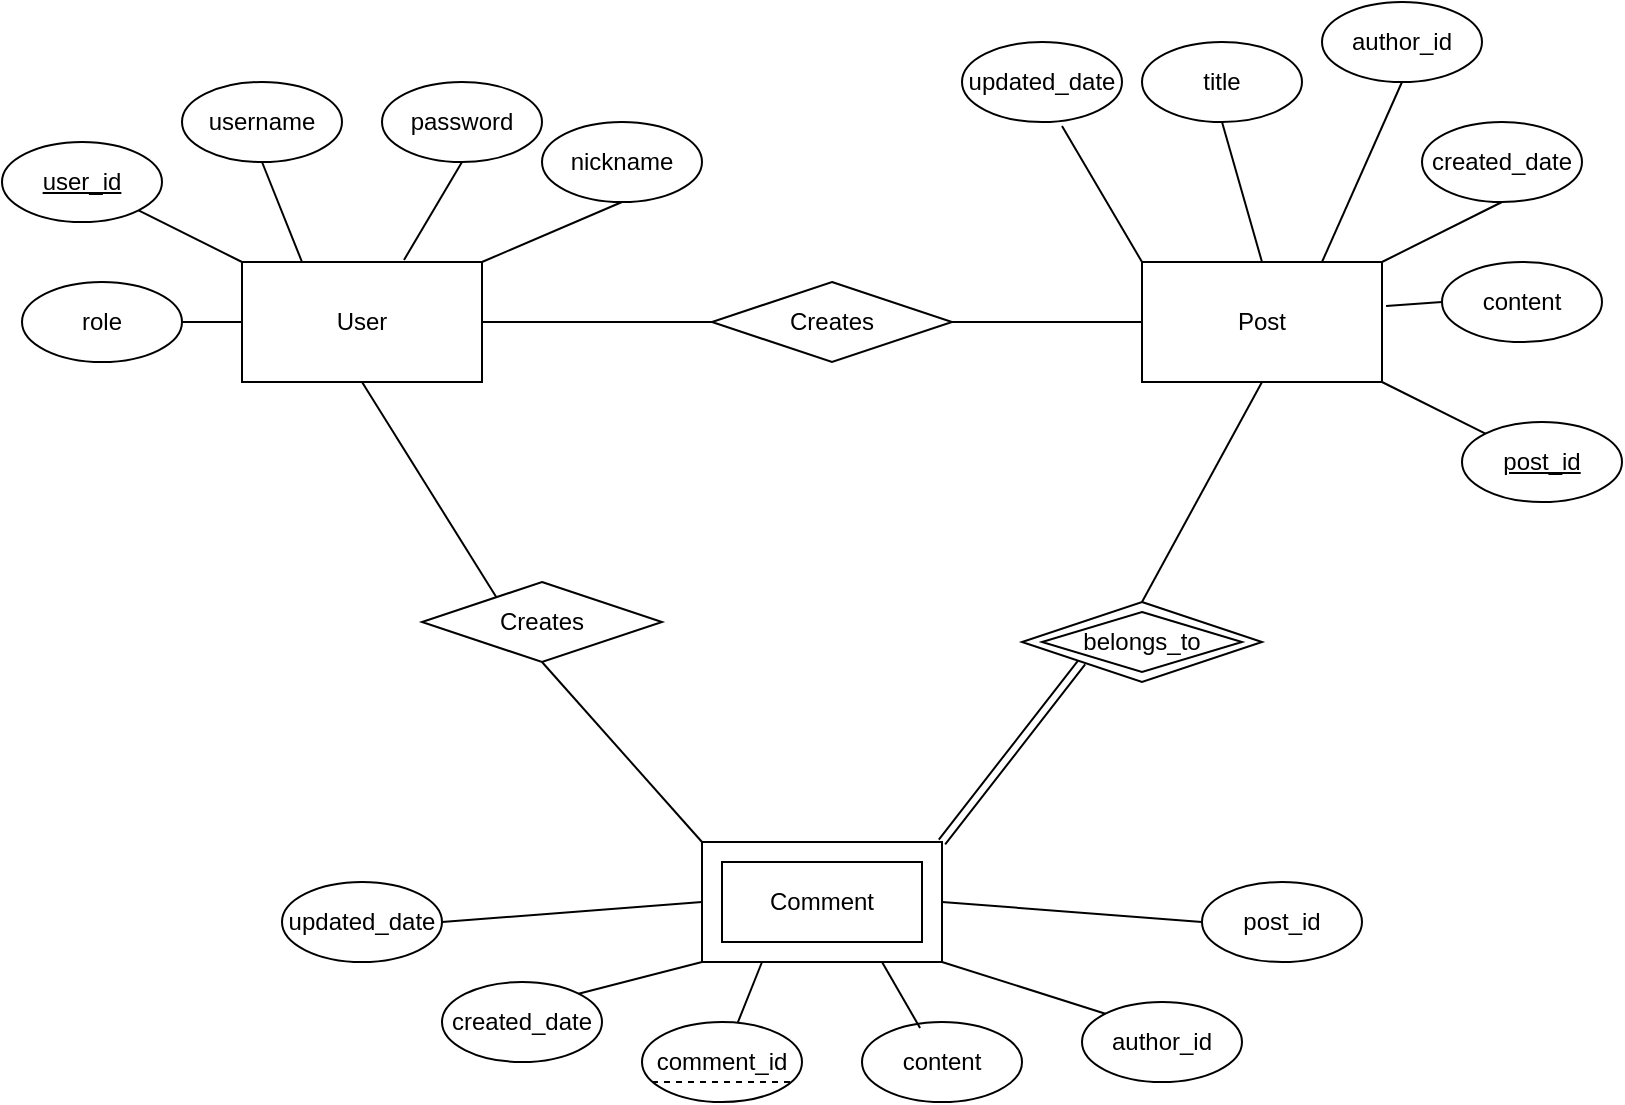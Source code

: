 <mxfile version="27.2.0">
  <diagram name="Page-1" id="tQwZoQfppgfRAFtWW1jW">
    <mxGraphModel dx="1018" dy="655" grid="1" gridSize="10" guides="1" tooltips="1" connect="1" arrows="1" fold="1" page="1" pageScale="1" pageWidth="850" pageHeight="1100" math="0" shadow="0">
      <root>
        <mxCell id="0" />
        <mxCell id="1" parent="0" />
        <mxCell id="B-5w1yu36TcgbWUTRjLa-1" value="User" style="rounded=0;whiteSpace=wrap;html=1;" parent="1" vertex="1">
          <mxGeometry x="130" y="180" width="120" height="60" as="geometry" />
        </mxCell>
        <mxCell id="B-5w1yu36TcgbWUTRjLa-3" value="Post" style="rounded=0;whiteSpace=wrap;html=1;" parent="1" vertex="1">
          <mxGeometry x="580" y="180" width="120" height="60" as="geometry" />
        </mxCell>
        <mxCell id="B-5w1yu36TcgbWUTRjLa-4" value="" style="rounded=0;whiteSpace=wrap;html=1;" parent="1" vertex="1">
          <mxGeometry x="360" y="470" width="120" height="60" as="geometry" />
        </mxCell>
        <mxCell id="B-5w1yu36TcgbWUTRjLa-5" value="Creates" style="rhombus;whiteSpace=wrap;html=1;" parent="1" vertex="1">
          <mxGeometry x="365" y="190" width="120" height="40" as="geometry" />
        </mxCell>
        <mxCell id="B-5w1yu36TcgbWUTRjLa-13" value="" style="endArrow=none;html=1;rounded=0;entryX=0;entryY=0.5;entryDx=0;entryDy=0;exitX=1;exitY=0.5;exitDx=0;exitDy=0;" parent="1" source="B-5w1yu36TcgbWUTRjLa-1" target="B-5w1yu36TcgbWUTRjLa-5" edge="1">
          <mxGeometry width="50" height="50" relative="1" as="geometry">
            <mxPoint x="280" y="250" as="sourcePoint" />
            <mxPoint x="320" y="230" as="targetPoint" />
          </mxGeometry>
        </mxCell>
        <mxCell id="B-5w1yu36TcgbWUTRjLa-14" value="" style="endArrow=none;html=1;rounded=0;entryX=0;entryY=0.5;entryDx=0;entryDy=0;exitX=1;exitY=0.5;exitDx=0;exitDy=0;" parent="1" source="B-5w1yu36TcgbWUTRjLa-5" target="B-5w1yu36TcgbWUTRjLa-3" edge="1">
          <mxGeometry width="50" height="50" relative="1" as="geometry">
            <mxPoint x="520" y="260" as="sourcePoint" />
            <mxPoint x="610" y="209.5" as="targetPoint" />
          </mxGeometry>
        </mxCell>
        <mxCell id="B-5w1yu36TcgbWUTRjLa-15" value="" style="endArrow=none;html=1;rounded=0;entryX=0.5;entryY=1;entryDx=0;entryDy=0;exitX=0.5;exitY=0;exitDx=0;exitDy=0;" parent="1" source="dP2mDgBiKRlNf7bLnM5b-23" target="B-5w1yu36TcgbWUTRjLa-3" edge="1">
          <mxGeometry width="50" height="50" relative="1" as="geometry">
            <mxPoint x="584.876" y="354.489" as="sourcePoint" />
            <mxPoint x="645" y="250" as="targetPoint" />
          </mxGeometry>
        </mxCell>
        <mxCell id="B-5w1yu36TcgbWUTRjLa-16" value="" style="shape=link;html=1;rounded=0;exitX=1;exitY=0;exitDx=0;exitDy=0;entryX=0;entryY=1;entryDx=0;entryDy=0;" parent="1" source="B-5w1yu36TcgbWUTRjLa-4" target="dP2mDgBiKRlNf7bLnM5b-23" edge="1">
          <mxGeometry width="100" relative="1" as="geometry">
            <mxPoint x="380" y="340" as="sourcePoint" />
            <mxPoint x="558" y="392" as="targetPoint" />
          </mxGeometry>
        </mxCell>
        <mxCell id="B-5w1yu36TcgbWUTRjLa-18" value="username" style="ellipse;whiteSpace=wrap;html=1;" parent="1" vertex="1">
          <mxGeometry x="100" y="90" width="80" height="40" as="geometry" />
        </mxCell>
        <mxCell id="B-5w1yu36TcgbWUTRjLa-19" value="password&lt;span style=&quot;color: rgba(0, 0, 0, 0); font-family: monospace; font-size: 0px; text-align: start; text-wrap-mode: nowrap;&quot;&gt;%3CmxGraphModel%3E%3Croot%3E%3CmxCell%20id%3D%220%22%2F%3E%3CmxCell%20id%3D%221%22%20parent%3D%220%22%2F%3E%3CmxCell%20id%3D%222%22%20value%3D%22username%22%20style%3D%22ellipse%3BwhiteSpace%3Dwrap%3Bhtml%3D1%3B%22%20vertex%3D%221%22%20parent%3D%221%22%3E%3CmxGeometry%20x%3D%22370%22%20y%3D%22300%22%20width%3D%2280%22%20height%3D%2240%22%20as%3D%22geometry%22%2F%3E%3C%2FmxCell%3E%3C%2Froot%3E%3C%2FmxGraphModel%3E&lt;/span&gt;" style="ellipse;whiteSpace=wrap;html=1;" parent="1" vertex="1">
          <mxGeometry x="200" y="90" width="80" height="40" as="geometry" />
        </mxCell>
        <mxCell id="B-5w1yu36TcgbWUTRjLa-20" value="&lt;u&gt;user_id&lt;/u&gt;" style="ellipse;whiteSpace=wrap;html=1;" parent="1" vertex="1">
          <mxGeometry x="10" y="120" width="80" height="40" as="geometry" />
        </mxCell>
        <mxCell id="dP2mDgBiKRlNf7bLnM5b-3" value="Comment" style="rounded=0;whiteSpace=wrap;html=1;" vertex="1" parent="1">
          <mxGeometry x="370" y="480" width="100" height="40" as="geometry" />
        </mxCell>
        <mxCell id="dP2mDgBiKRlNf7bLnM5b-4" value="" style="endArrow=none;html=1;rounded=0;entryX=0.5;entryY=1;entryDx=0;entryDy=0;exitX=0.317;exitY=0.225;exitDx=0;exitDy=0;exitPerimeter=0;" edge="1" parent="1" source="dP2mDgBiKRlNf7bLnM5b-30" target="B-5w1yu36TcgbWUTRjLa-1">
          <mxGeometry width="50" height="50" relative="1" as="geometry">
            <mxPoint x="260" y="340" as="sourcePoint" />
            <mxPoint x="450" y="320" as="targetPoint" />
          </mxGeometry>
        </mxCell>
        <mxCell id="dP2mDgBiKRlNf7bLnM5b-5" value="" style="endArrow=none;html=1;rounded=0;entryX=0.5;entryY=1;entryDx=0;entryDy=0;exitX=0;exitY=0;exitDx=0;exitDy=0;" edge="1" parent="1" source="B-5w1yu36TcgbWUTRjLa-4" target="dP2mDgBiKRlNf7bLnM5b-30">
          <mxGeometry width="50" height="50" relative="1" as="geometry">
            <mxPoint x="220" y="490" as="sourcePoint" />
            <mxPoint x="300" y="380" as="targetPoint" />
          </mxGeometry>
        </mxCell>
        <mxCell id="dP2mDgBiKRlNf7bLnM5b-7" value="created_date" style="ellipse;whiteSpace=wrap;html=1;" vertex="1" parent="1">
          <mxGeometry x="720" y="110" width="80" height="40" as="geometry" />
        </mxCell>
        <mxCell id="dP2mDgBiKRlNf7bLnM5b-8" value="title" style="ellipse;whiteSpace=wrap;html=1;" vertex="1" parent="1">
          <mxGeometry x="580" y="70" width="80" height="40" as="geometry" />
        </mxCell>
        <mxCell id="dP2mDgBiKRlNf7bLnM5b-9" value="author_id" style="ellipse;whiteSpace=wrap;html=1;" vertex="1" parent="1">
          <mxGeometry x="670" y="50" width="80" height="40" as="geometry" />
        </mxCell>
        <mxCell id="dP2mDgBiKRlNf7bLnM5b-10" value="&lt;u&gt;post_id&lt;/u&gt;" style="ellipse;whiteSpace=wrap;html=1;" vertex="1" parent="1">
          <mxGeometry x="740" y="260" width="80" height="40" as="geometry" />
        </mxCell>
        <mxCell id="dP2mDgBiKRlNf7bLnM5b-11" value="updated_date" style="ellipse;whiteSpace=wrap;html=1;" vertex="1" parent="1">
          <mxGeometry x="490" y="70" width="80" height="40" as="geometry" />
        </mxCell>
        <mxCell id="dP2mDgBiKRlNf7bLnM5b-14" value="comment_id" style="ellipse;whiteSpace=wrap;html=1;" vertex="1" parent="1">
          <mxGeometry x="330" y="560" width="80" height="40" as="geometry" />
        </mxCell>
        <mxCell id="dP2mDgBiKRlNf7bLnM5b-15" value="nickname" style="ellipse;whiteSpace=wrap;html=1;" vertex="1" parent="1">
          <mxGeometry x="280" y="110" width="80" height="40" as="geometry" />
        </mxCell>
        <mxCell id="dP2mDgBiKRlNf7bLnM5b-16" value="role" style="ellipse;whiteSpace=wrap;html=1;" vertex="1" parent="1">
          <mxGeometry x="20" y="190" width="80" height="40" as="geometry" />
        </mxCell>
        <mxCell id="dP2mDgBiKRlNf7bLnM5b-17" value="content" style="ellipse;whiteSpace=wrap;html=1;" vertex="1" parent="1">
          <mxGeometry x="730" y="180" width="80" height="40" as="geometry" />
        </mxCell>
        <mxCell id="dP2mDgBiKRlNf7bLnM5b-18" value="content" style="ellipse;whiteSpace=wrap;html=1;" vertex="1" parent="1">
          <mxGeometry x="440" y="560" width="80" height="40" as="geometry" />
        </mxCell>
        <mxCell id="dP2mDgBiKRlNf7bLnM5b-19" value="author_id" style="ellipse;whiteSpace=wrap;html=1;" vertex="1" parent="1">
          <mxGeometry x="550" y="550" width="80" height="40" as="geometry" />
        </mxCell>
        <mxCell id="dP2mDgBiKRlNf7bLnM5b-20" value="post_id" style="ellipse;whiteSpace=wrap;html=1;" vertex="1" parent="1">
          <mxGeometry x="610" y="490" width="80" height="40" as="geometry" />
        </mxCell>
        <mxCell id="dP2mDgBiKRlNf7bLnM5b-21" value="created_date" style="ellipse;whiteSpace=wrap;html=1;" vertex="1" parent="1">
          <mxGeometry x="230" y="540" width="80" height="40" as="geometry" />
        </mxCell>
        <mxCell id="dP2mDgBiKRlNf7bLnM5b-22" value="updated_date" style="ellipse;whiteSpace=wrap;html=1;" vertex="1" parent="1">
          <mxGeometry x="150" y="490" width="80" height="40" as="geometry" />
        </mxCell>
        <mxCell id="dP2mDgBiKRlNf7bLnM5b-23" value="" style="rhombus;whiteSpace=wrap;html=1;" vertex="1" parent="1">
          <mxGeometry x="520" y="350" width="120" height="40" as="geometry" />
        </mxCell>
        <mxCell id="dP2mDgBiKRlNf7bLnM5b-24" value="belongs_to" style="rhombus;whiteSpace=wrap;html=1;" vertex="1" parent="1">
          <mxGeometry x="530" y="355" width="100" height="30" as="geometry" />
        </mxCell>
        <mxCell id="dP2mDgBiKRlNf7bLnM5b-29" value="" style="endArrow=none;dashed=1;html=1;rounded=0;" edge="1" parent="1">
          <mxGeometry width="50" height="50" relative="1" as="geometry">
            <mxPoint x="335" y="590" as="sourcePoint" />
            <mxPoint x="405" y="590" as="targetPoint" />
          </mxGeometry>
        </mxCell>
        <mxCell id="dP2mDgBiKRlNf7bLnM5b-30" value="Creates" style="rhombus;whiteSpace=wrap;html=1;" vertex="1" parent="1">
          <mxGeometry x="220" y="340" width="120" height="40" as="geometry" />
        </mxCell>
        <mxCell id="dP2mDgBiKRlNf7bLnM5b-41" value="" style="endArrow=none;html=1;rounded=0;entryX=0.5;entryY=1;entryDx=0;entryDy=0;exitX=0.25;exitY=0;exitDx=0;exitDy=0;" edge="1" parent="1" source="B-5w1yu36TcgbWUTRjLa-1" target="B-5w1yu36TcgbWUTRjLa-18">
          <mxGeometry width="50" height="50" relative="1" as="geometry">
            <mxPoint x="100" y="200" as="sourcePoint" />
            <mxPoint x="150" y="140" as="targetPoint" />
          </mxGeometry>
        </mxCell>
        <mxCell id="dP2mDgBiKRlNf7bLnM5b-42" value="" style="endArrow=none;html=1;rounded=0;entryX=0.5;entryY=1;entryDx=0;entryDy=0;exitX=0.675;exitY=-0.017;exitDx=0;exitDy=0;exitPerimeter=0;" edge="1" parent="1" source="B-5w1yu36TcgbWUTRjLa-1" target="B-5w1yu36TcgbWUTRjLa-19">
          <mxGeometry width="50" height="50" relative="1" as="geometry">
            <mxPoint x="240" y="190" as="sourcePoint" />
            <mxPoint x="220" y="140" as="targetPoint" />
          </mxGeometry>
        </mxCell>
        <mxCell id="dP2mDgBiKRlNf7bLnM5b-43" value="" style="endArrow=none;html=1;rounded=0;entryX=0.5;entryY=1;entryDx=0;entryDy=0;exitX=1;exitY=0;exitDx=0;exitDy=0;" edge="1" parent="1" source="B-5w1yu36TcgbWUTRjLa-1" target="dP2mDgBiKRlNf7bLnM5b-15">
          <mxGeometry width="50" height="50" relative="1" as="geometry">
            <mxPoint x="310" y="200" as="sourcePoint" />
            <mxPoint x="290" y="150" as="targetPoint" />
          </mxGeometry>
        </mxCell>
        <mxCell id="dP2mDgBiKRlNf7bLnM5b-44" value="" style="endArrow=none;html=1;rounded=0;entryX=1;entryY=1;entryDx=0;entryDy=0;exitX=0;exitY=0;exitDx=0;exitDy=0;" edge="1" parent="1" source="B-5w1yu36TcgbWUTRjLa-1" target="B-5w1yu36TcgbWUTRjLa-20">
          <mxGeometry width="50" height="50" relative="1" as="geometry">
            <mxPoint x="120" y="210" as="sourcePoint" />
            <mxPoint x="100" y="160" as="targetPoint" />
          </mxGeometry>
        </mxCell>
        <mxCell id="dP2mDgBiKRlNf7bLnM5b-45" value="" style="endArrow=none;html=1;rounded=0;entryX=1;entryY=0.5;entryDx=0;entryDy=0;exitX=0;exitY=0.5;exitDx=0;exitDy=0;" edge="1" parent="1" source="B-5w1yu36TcgbWUTRjLa-1" target="dP2mDgBiKRlNf7bLnM5b-16">
          <mxGeometry width="50" height="50" relative="1" as="geometry">
            <mxPoint x="140" y="270" as="sourcePoint" />
            <mxPoint x="120" y="220" as="targetPoint" />
          </mxGeometry>
        </mxCell>
        <mxCell id="dP2mDgBiKRlNf7bLnM5b-46" value="" style="endArrow=none;html=1;rounded=0;entryX=0.625;entryY=1.05;entryDx=0;entryDy=0;exitX=0;exitY=0;exitDx=0;exitDy=0;entryPerimeter=0;" edge="1" parent="1" source="B-5w1yu36TcgbWUTRjLa-3" target="dP2mDgBiKRlNf7bLnM5b-11">
          <mxGeometry width="50" height="50" relative="1" as="geometry">
            <mxPoint x="390" y="320" as="sourcePoint" />
            <mxPoint x="370" y="270" as="targetPoint" />
          </mxGeometry>
        </mxCell>
        <mxCell id="dP2mDgBiKRlNf7bLnM5b-47" value="" style="endArrow=none;html=1;rounded=0;exitX=0.5;exitY=0;exitDx=0;exitDy=0;entryX=0.5;entryY=1;entryDx=0;entryDy=0;" edge="1" parent="1" source="B-5w1yu36TcgbWUTRjLa-3" target="dP2mDgBiKRlNf7bLnM5b-8">
          <mxGeometry width="50" height="50" relative="1" as="geometry">
            <mxPoint x="640" y="160" as="sourcePoint" />
            <mxPoint x="650" y="130" as="targetPoint" />
          </mxGeometry>
        </mxCell>
        <mxCell id="dP2mDgBiKRlNf7bLnM5b-48" value="" style="endArrow=none;html=1;rounded=0;entryX=0.5;entryY=1;entryDx=0;entryDy=0;exitX=0.75;exitY=0;exitDx=0;exitDy=0;" edge="1" parent="1" source="B-5w1yu36TcgbWUTRjLa-3" target="dP2mDgBiKRlNf7bLnM5b-9">
          <mxGeometry width="50" height="50" relative="1" as="geometry">
            <mxPoint x="750" y="150" as="sourcePoint" />
            <mxPoint x="730" y="100" as="targetPoint" />
          </mxGeometry>
        </mxCell>
        <mxCell id="dP2mDgBiKRlNf7bLnM5b-49" value="" style="endArrow=none;html=1;rounded=0;entryX=0.5;entryY=1;entryDx=0;entryDy=0;exitX=1;exitY=0;exitDx=0;exitDy=0;" edge="1" parent="1" source="B-5w1yu36TcgbWUTRjLa-3" target="dP2mDgBiKRlNf7bLnM5b-7">
          <mxGeometry width="50" height="50" relative="1" as="geometry">
            <mxPoint x="770" y="200" as="sourcePoint" />
            <mxPoint x="750" y="150" as="targetPoint" />
          </mxGeometry>
        </mxCell>
        <mxCell id="dP2mDgBiKRlNf7bLnM5b-50" value="" style="endArrow=none;html=1;rounded=0;entryX=1.017;entryY=0.367;entryDx=0;entryDy=0;exitX=0;exitY=0.5;exitDx=0;exitDy=0;entryPerimeter=0;" edge="1" parent="1" source="dP2mDgBiKRlNf7bLnM5b-17" target="B-5w1yu36TcgbWUTRjLa-3">
          <mxGeometry width="50" height="50" relative="1" as="geometry">
            <mxPoint x="760" y="250" as="sourcePoint" />
            <mxPoint x="740" y="200" as="targetPoint" />
          </mxGeometry>
        </mxCell>
        <mxCell id="dP2mDgBiKRlNf7bLnM5b-51" value="" style="endArrow=none;html=1;rounded=0;exitX=0;exitY=0;exitDx=0;exitDy=0;entryX=1;entryY=1;entryDx=0;entryDy=0;" edge="1" parent="1" source="dP2mDgBiKRlNf7bLnM5b-10" target="B-5w1yu36TcgbWUTRjLa-3">
          <mxGeometry width="50" height="50" relative="1" as="geometry">
            <mxPoint x="770" y="290" as="sourcePoint" />
            <mxPoint x="750" y="240" as="targetPoint" />
          </mxGeometry>
        </mxCell>
        <mxCell id="dP2mDgBiKRlNf7bLnM5b-52" value="" style="endArrow=none;html=1;rounded=0;entryX=1;entryY=0.5;entryDx=0;entryDy=0;exitX=0;exitY=0.5;exitDx=0;exitDy=0;" edge="1" parent="1" source="dP2mDgBiKRlNf7bLnM5b-20" target="B-5w1yu36TcgbWUTRjLa-4">
          <mxGeometry width="50" height="50" relative="1" as="geometry">
            <mxPoint x="740" y="470" as="sourcePoint" />
            <mxPoint x="720" y="420" as="targetPoint" />
          </mxGeometry>
        </mxCell>
        <mxCell id="dP2mDgBiKRlNf7bLnM5b-53" value="" style="endArrow=none;html=1;rounded=0;entryX=1;entryY=1;entryDx=0;entryDy=0;exitX=0;exitY=0;exitDx=0;exitDy=0;" edge="1" parent="1" source="dP2mDgBiKRlNf7bLnM5b-19" target="B-5w1yu36TcgbWUTRjLa-4">
          <mxGeometry width="50" height="50" relative="1" as="geometry">
            <mxPoint x="570" y="560" as="sourcePoint" />
            <mxPoint x="640" y="530" as="targetPoint" />
          </mxGeometry>
        </mxCell>
        <mxCell id="dP2mDgBiKRlNf7bLnM5b-54" value="" style="endArrow=none;html=1;rounded=0;entryX=0.75;entryY=1;entryDx=0;entryDy=0;exitX=0.363;exitY=0.075;exitDx=0;exitDy=0;exitPerimeter=0;" edge="1" parent="1" source="dP2mDgBiKRlNf7bLnM5b-18" target="B-5w1yu36TcgbWUTRjLa-4">
          <mxGeometry width="50" height="50" relative="1" as="geometry">
            <mxPoint x="500" y="610" as="sourcePoint" />
            <mxPoint x="480" y="560" as="targetPoint" />
          </mxGeometry>
        </mxCell>
        <mxCell id="dP2mDgBiKRlNf7bLnM5b-55" value="" style="endArrow=none;html=1;rounded=0;entryX=0.25;entryY=1;entryDx=0;entryDy=0;" edge="1" parent="1" source="dP2mDgBiKRlNf7bLnM5b-14" target="B-5w1yu36TcgbWUTRjLa-4">
          <mxGeometry width="50" height="50" relative="1" as="geometry">
            <mxPoint x="470" y="610" as="sourcePoint" />
            <mxPoint x="450" y="560" as="targetPoint" />
          </mxGeometry>
        </mxCell>
        <mxCell id="dP2mDgBiKRlNf7bLnM5b-56" value="" style="endArrow=none;html=1;rounded=0;entryX=0;entryY=1;entryDx=0;entryDy=0;exitX=1;exitY=0;exitDx=0;exitDy=0;" edge="1" parent="1" source="dP2mDgBiKRlNf7bLnM5b-21" target="B-5w1yu36TcgbWUTRjLa-4">
          <mxGeometry width="50" height="50" relative="1" as="geometry">
            <mxPoint x="340" y="590" as="sourcePoint" />
            <mxPoint x="320" y="540" as="targetPoint" />
          </mxGeometry>
        </mxCell>
        <mxCell id="dP2mDgBiKRlNf7bLnM5b-57" value="" style="endArrow=none;html=1;rounded=0;entryX=1;entryY=0.5;entryDx=0;entryDy=0;exitX=0;exitY=0.5;exitDx=0;exitDy=0;" edge="1" parent="1" source="B-5w1yu36TcgbWUTRjLa-4" target="dP2mDgBiKRlNf7bLnM5b-22">
          <mxGeometry width="50" height="50" relative="1" as="geometry">
            <mxPoint x="280" y="550" as="sourcePoint" />
            <mxPoint x="260" y="500" as="targetPoint" />
          </mxGeometry>
        </mxCell>
      </root>
    </mxGraphModel>
  </diagram>
</mxfile>
